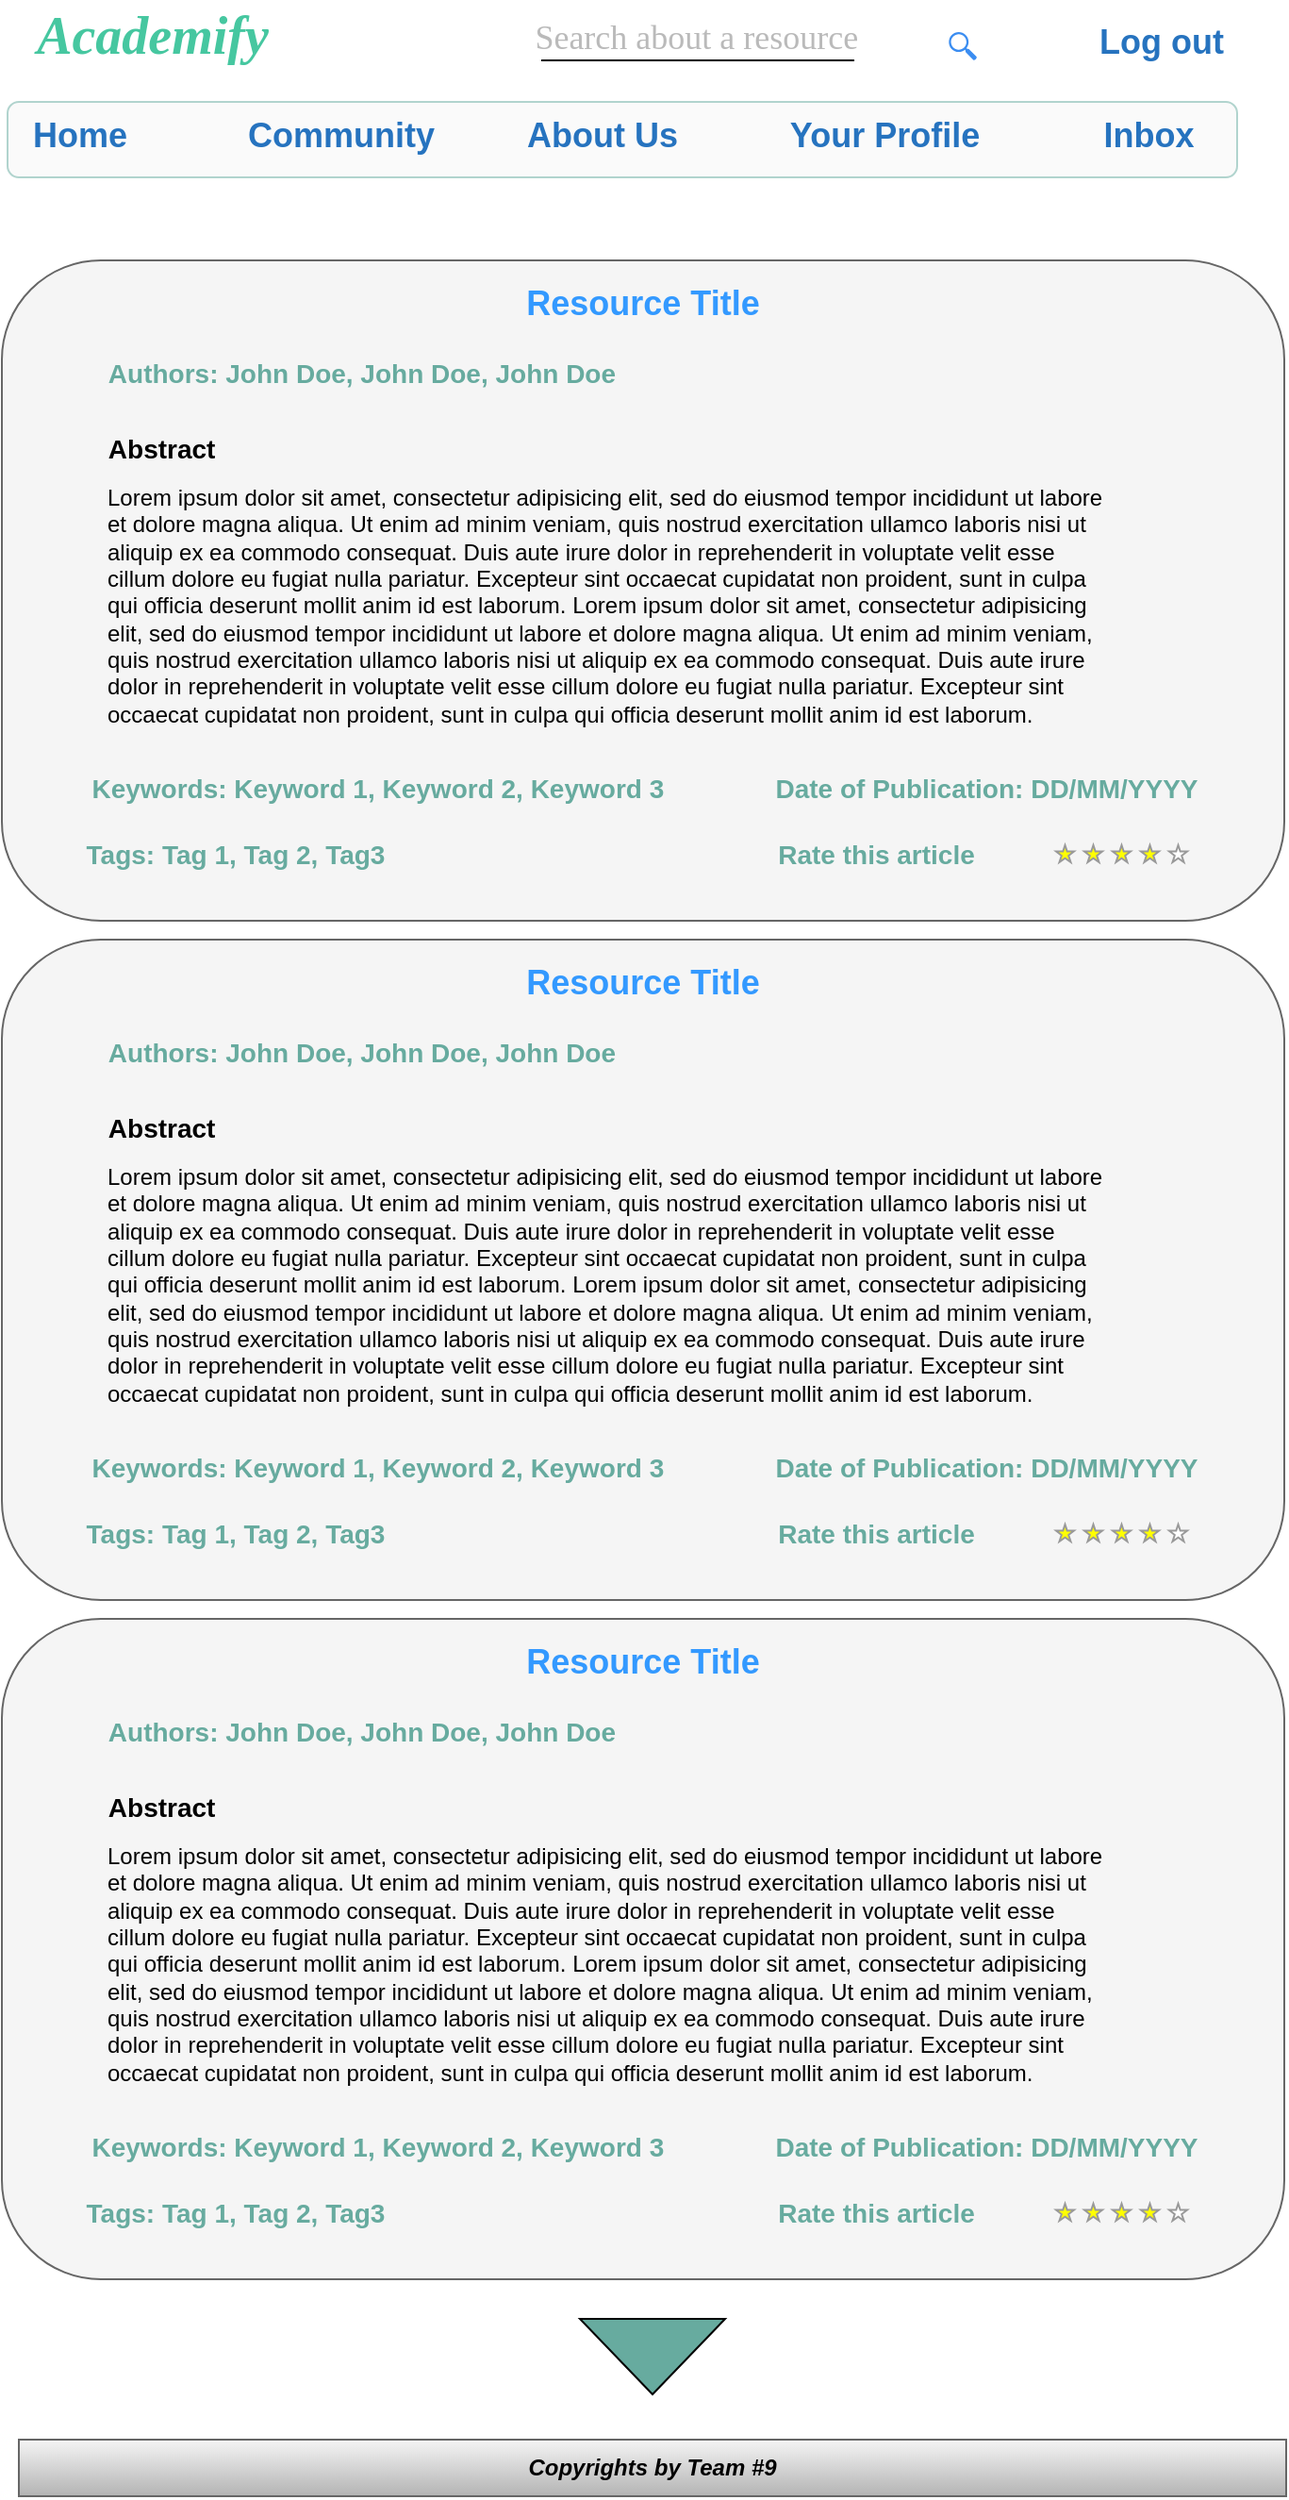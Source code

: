 <mxfile version="21.1.5" type="github">
  <diagram name="Page-1" id="f1b7ffb7-ca1e-a977-7cf5-a751b3c06c05">
    <mxGraphModel dx="1036" dy="477" grid="0" gridSize="10" guides="1" tooltips="1" connect="1" arrows="1" fold="1" page="1" pageScale="1" pageWidth="827" pageHeight="729" background="#FFFFFF" math="0" shadow="0">
      <root>
        <mxCell id="0" />
        <mxCell id="1" parent="0" />
        <mxCell id="cVJXGdQeSUcvY2u7gv_X-103" value="" style="rounded=1;whiteSpace=wrap;html=1;fillColor=#f5f5f5;strokeColor=#67AB9F;gradientColor=none;glass=0;shadow=0;opacity=50;" vertex="1" parent="1">
          <mxGeometry x="68" y="95" width="652" height="40" as="geometry" />
        </mxCell>
        <mxCell id="cVJXGdQeSUcvY2u7gv_X-80" value="" style="rounded=1;labelBackgroundColor=none;labelBorderColor=none;noLabel=1;whiteSpace=wrap;html=1;glass=0;fillColor=#f5f5f5;strokeColor=#666666;fontColor=#333333;" vertex="1" parent="1">
          <mxGeometry x="65" y="179" width="680" height="350" as="geometry" />
        </mxCell>
        <mxCell id="2" value="Academify" style="text;spacingTop=-5;fontSize=28;fontStyle=3;align=center;horizontal=1;verticalAlign=middle;fontFamily=Georgia;fontColor=#46C7A0;" parent="1" vertex="1">
          <mxGeometry x="65" y="41.25" width="160" height="35" as="geometry" />
        </mxCell>
        <mxCell id="5" value="Home" style="text;spacingTop=-5;fontStyle=1;align=center;fontSize=18;fontColor=#2673BF;" parent="1" vertex="1">
          <mxGeometry x="83" y="100" width="47" height="30" as="geometry" />
        </mxCell>
        <mxCell id="6" value="Inbox" style="text;spacingTop=-5;align=center;fontStyle=1;fontSize=18;fontColor=#2673BF;" parent="1" vertex="1">
          <mxGeometry x="643.25" y="100" width="60" height="30" as="geometry" />
        </mxCell>
        <mxCell id="8" value="Abstract" style="text;spacingTop=-5;fontSize=14;fontStyle=1" parent="1" vertex="1">
          <mxGeometry x="119.42" y="269" width="91" height="30" as="geometry" />
        </mxCell>
        <mxCell id="9" value="Lorem ipsum dolor sit amet, consectetur adipisicing elit, sed do eiusmod tempor incididunt ut labore et dolore magna aliqua. Ut enim ad minim veniam, quis nostrud exercitation ullamco laboris nisi ut aliquip ex ea commodo consequat. Duis aute irure dolor in reprehenderit in voluptate velit esse cillum dolore eu fugiat nulla pariatur. Excepteur sint occaecat cupidatat non proident, sunt in culpa qui officia deserunt mollit anim id est laborum. Lorem ipsum dolor sit amet, consectetur adipisicing elit, sed do eiusmod tempor incididunt ut labore et dolore magna aliqua. Ut enim ad minim veniam, quis nostrud exercitation ullamco laboris nisi ut aliquip ex ea commodo consequat. Duis aute irure dolor in reprehenderit in voluptate velit esse cillum dolore eu fugiat nulla pariatur. Excepteur sint occaecat cupidatat non proident, sunt in culpa qui officia deserunt mollit anim id est laborum." style="text;spacingTop=-5;align=left;verticalAlign=middle;whiteSpace=wrap;" parent="1" vertex="1">
          <mxGeometry x="119.42" y="289" width="530" height="150" as="geometry" />
        </mxCell>
        <mxCell id="11" value="Log out" style="text;spacingTop=-5;align=center;fontStyle=1;fontSize=18;fontColor=#2673BF;" parent="1" vertex="1">
          <mxGeometry x="640" y="50.5" width="80" height="30" as="geometry" />
        </mxCell>
        <mxCell id="37" value="" style="verticalLabelPosition=bottom;verticalAlign=top;strokeWidth=1;shape=mxgraph.mockup.misc.rating;strokeColor=#999999;fillColor=#ffff00;emptyFillColor=#ffffff;grade=4;ratingScale=5;ratingStyle=star;fontSize=14;" parent="1" vertex="1">
          <mxGeometry x="624.0" y="489" width="67.5" height="10" as="geometry" />
        </mxCell>
        <mxCell id="38" value="Rate this article" style="text;spacingTop=-5;fontSize=14;align=center;fontColor=#67AB9F;fontStyle=1" parent="1" vertex="1">
          <mxGeometry x="473.25" y="484" width="111" height="20" as="geometry" />
        </mxCell>
        <mxCell id="47" value="Keywords: Keyword 1, Keyword 2, Keyword 3" style="text;spacingTop=-5;fontSize=14;align=center;fontColor=#67AB9F;fontStyle=1" parent="1" vertex="1">
          <mxGeometry x="119.42" y="449" width="290" height="20" as="geometry" />
        </mxCell>
        <mxCell id="cVJXGdQeSUcvY2u7gv_X-63" value="Search about a resource" style="text;spacingTop=-5;align=center;fontStyle=0;fontSize=18;fontColor=#B3B3B3;textOpacity=90;fontFamily=Times New Roman;" vertex="1" parent="1">
          <mxGeometry x="307.15" y="48" width="252.5" height="27.5" as="geometry" />
        </mxCell>
        <mxCell id="cVJXGdQeSUcvY2u7gv_X-66" value="Your Profile" style="text;spacingTop=-5;align=center;fontStyle=1;fontSize=18;fontColor=#2673BF;" vertex="1" parent="1">
          <mxGeometry x="473.25" y="100" width="120" height="30" as="geometry" />
        </mxCell>
        <mxCell id="cVJXGdQeSUcvY2u7gv_X-67" value="Community" style="text;spacingTop=-5;align=center;fontStyle=1;fontSize=18;fontColor=#2673BF;" vertex="1" parent="1">
          <mxGeometry x="180" y="100" width="130" height="30" as="geometry" />
        </mxCell>
        <mxCell id="cVJXGdQeSUcvY2u7gv_X-68" value="About Us" style="text;spacingTop=-5;align=center;fontStyle=1;fontSize=18;fontColor=#2673BF;" vertex="1" parent="1">
          <mxGeometry x="318.5" y="100" width="130" height="30" as="geometry" />
        </mxCell>
        <mxCell id="cVJXGdQeSUcvY2u7gv_X-69" value="" style="line;strokeWidth=1;fontStyle=1" vertex="1" parent="1">
          <mxGeometry x="351" y="68" width="166" height="10" as="geometry" />
        </mxCell>
        <mxCell id="cVJXGdQeSUcvY2u7gv_X-70" value="" style="sketch=0;html=1;aspect=fixed;strokeColor=none;shadow=0;fillColor=#3B8DF1;verticalAlign=top;labelPosition=center;verticalLabelPosition=bottom;shape=mxgraph.gcp2.search" vertex="1" parent="1">
          <mxGeometry x="567.15" y="58" width="14.85" height="15" as="geometry" />
        </mxCell>
        <mxCell id="cVJXGdQeSUcvY2u7gv_X-75" value="Resource Title" style="text;spacingTop=-5;fontSize=18;fontStyle=1;align=center;fontColor=#3399FF;" vertex="1" parent="1">
          <mxGeometry x="340" y="189" width="130" height="30" as="geometry" />
        </mxCell>
        <mxCell id="cVJXGdQeSUcvY2u7gv_X-78" value="Authors: John Doe, John Doe, John Doe" style="text;spacingTop=-5;fontSize=14;fontStyle=1;fontColor=#67AB9F;" vertex="1" parent="1">
          <mxGeometry x="119.42" y="229" width="280.58" height="20" as="geometry" />
        </mxCell>
        <mxCell id="cVJXGdQeSUcvY2u7gv_X-79" value="Date of Publication: DD/MM/YYYY" style="text;spacingTop=-5;fontSize=14;fontStyle=1;fontColor=#67AB9F;" vertex="1" parent="1">
          <mxGeometry x="473.25" y="449" width="230" height="20" as="geometry" />
        </mxCell>
        <mxCell id="cVJXGdQeSUcvY2u7gv_X-81" value="Tags: Tag 1, Tag 2, Tag3" style="text;spacingTop=-5;fontSize=14;align=center;fontColor=#67AB9F;fontStyle=1" vertex="1" parent="1">
          <mxGeometry x="108" y="484" width="162" height="20" as="geometry" />
        </mxCell>
        <mxCell id="cVJXGdQeSUcvY2u7gv_X-82" value="" style="rounded=1;labelBackgroundColor=#660033;labelBorderColor=#FFFF00;noLabel=1;whiteSpace=wrap;html=1;shadow=0;glass=0;fillColor=#f5f5f5;strokeColor=#666666;fontColor=#333333;" vertex="1" parent="1">
          <mxGeometry x="65" y="539" width="680" height="350" as="geometry" />
        </mxCell>
        <mxCell id="cVJXGdQeSUcvY2u7gv_X-83" value="Abstract" style="text;spacingTop=-5;fontSize=14;fontStyle=1" vertex="1" parent="1">
          <mxGeometry x="119.42" y="629" width="91" height="30" as="geometry" />
        </mxCell>
        <mxCell id="cVJXGdQeSUcvY2u7gv_X-84" value="Lorem ipsum dolor sit amet, consectetur adipisicing elit, sed do eiusmod tempor incididunt ut labore et dolore magna aliqua. Ut enim ad minim veniam, quis nostrud exercitation ullamco laboris nisi ut aliquip ex ea commodo consequat. Duis aute irure dolor in reprehenderit in voluptate velit esse cillum dolore eu fugiat nulla pariatur. Excepteur sint occaecat cupidatat non proident, sunt in culpa qui officia deserunt mollit anim id est laborum. Lorem ipsum dolor sit amet, consectetur adipisicing elit, sed do eiusmod tempor incididunt ut labore et dolore magna aliqua. Ut enim ad minim veniam, quis nostrud exercitation ullamco laboris nisi ut aliquip ex ea commodo consequat. Duis aute irure dolor in reprehenderit in voluptate velit esse cillum dolore eu fugiat nulla pariatur. Excepteur sint occaecat cupidatat non proident, sunt in culpa qui officia deserunt mollit anim id est laborum." style="text;spacingTop=-5;align=left;verticalAlign=middle;whiteSpace=wrap;" vertex="1" parent="1">
          <mxGeometry x="119.42" y="649" width="530" height="150" as="geometry" />
        </mxCell>
        <mxCell id="cVJXGdQeSUcvY2u7gv_X-85" value="" style="verticalLabelPosition=bottom;verticalAlign=top;strokeWidth=1;shape=mxgraph.mockup.misc.rating;strokeColor=#999999;fillColor=#ffff00;emptyFillColor=#ffffff;grade=4;ratingScale=5;ratingStyle=star;fontSize=14;" vertex="1" parent="1">
          <mxGeometry x="624.0" y="849" width="67.5" height="10" as="geometry" />
        </mxCell>
        <mxCell id="cVJXGdQeSUcvY2u7gv_X-86" value="Rate this article" style="text;spacingTop=-5;fontSize=14;align=center;fontColor=#67AB9F;fontStyle=1" vertex="1" parent="1">
          <mxGeometry x="473.25" y="844" width="111" height="20" as="geometry" />
        </mxCell>
        <mxCell id="cVJXGdQeSUcvY2u7gv_X-87" value="Keywords: Keyword 1, Keyword 2, Keyword 3" style="text;spacingTop=-5;fontSize=14;align=center;fontColor=#67AB9F;fontStyle=1" vertex="1" parent="1">
          <mxGeometry x="119.42" y="809" width="290" height="20" as="geometry" />
        </mxCell>
        <mxCell id="cVJXGdQeSUcvY2u7gv_X-88" value="Resource Title" style="text;spacingTop=-5;fontSize=18;fontStyle=1;align=center;fontColor=#3399FF;" vertex="1" parent="1">
          <mxGeometry x="340" y="549" width="130" height="30" as="geometry" />
        </mxCell>
        <mxCell id="cVJXGdQeSUcvY2u7gv_X-89" value="Authors: John Doe, John Doe, John Doe" style="text;spacingTop=-5;fontSize=14;fontStyle=1;fontColor=#67AB9F;" vertex="1" parent="1">
          <mxGeometry x="119.42" y="589" width="280.58" height="20" as="geometry" />
        </mxCell>
        <mxCell id="cVJXGdQeSUcvY2u7gv_X-90" value="Date of Publication: DD/MM/YYYY" style="text;spacingTop=-5;fontSize=14;fontStyle=1;fontColor=#67AB9F;" vertex="1" parent="1">
          <mxGeometry x="473.25" y="809" width="230" height="20" as="geometry" />
        </mxCell>
        <mxCell id="cVJXGdQeSUcvY2u7gv_X-91" value="Tags: Tag 1, Tag 2, Tag3" style="text;spacingTop=-5;fontSize=14;align=center;fontColor=#67AB9F;fontStyle=1" vertex="1" parent="1">
          <mxGeometry x="108" y="844" width="162" height="20" as="geometry" />
        </mxCell>
        <mxCell id="cVJXGdQeSUcvY2u7gv_X-92" value="" style="triangle;whiteSpace=wrap;html=1;direction=south;fontColor=none;noLabel=1;labelBackgroundColor=none;fillColor=#67AB9F;" vertex="1" parent="1">
          <mxGeometry x="371.5" y="1270" width="77" height="40" as="geometry" />
        </mxCell>
        <mxCell id="cVJXGdQeSUcvY2u7gv_X-93" value="" style="rounded=1;labelBackgroundColor=#660033;labelBorderColor=#FFFF00;noLabel=1;whiteSpace=wrap;html=1;glass=0;fillColor=#f5f5f5;strokeColor=#666666;fontColor=#333333;" vertex="1" parent="1">
          <mxGeometry x="65" y="899" width="680" height="350" as="geometry" />
        </mxCell>
        <mxCell id="cVJXGdQeSUcvY2u7gv_X-94" value="Abstract" style="text;spacingTop=-5;fontSize=14;fontStyle=1" vertex="1" parent="1">
          <mxGeometry x="119.42" y="989" width="91" height="30" as="geometry" />
        </mxCell>
        <mxCell id="cVJXGdQeSUcvY2u7gv_X-95" value="Lorem ipsum dolor sit amet, consectetur adipisicing elit, sed do eiusmod tempor incididunt ut labore et dolore magna aliqua. Ut enim ad minim veniam, quis nostrud exercitation ullamco laboris nisi ut aliquip ex ea commodo consequat. Duis aute irure dolor in reprehenderit in voluptate velit esse cillum dolore eu fugiat nulla pariatur. Excepteur sint occaecat cupidatat non proident, sunt in culpa qui officia deserunt mollit anim id est laborum. Lorem ipsum dolor sit amet, consectetur adipisicing elit, sed do eiusmod tempor incididunt ut labore et dolore magna aliqua. Ut enim ad minim veniam, quis nostrud exercitation ullamco laboris nisi ut aliquip ex ea commodo consequat. Duis aute irure dolor in reprehenderit in voluptate velit esse cillum dolore eu fugiat nulla pariatur. Excepteur sint occaecat cupidatat non proident, sunt in culpa qui officia deserunt mollit anim id est laborum." style="text;spacingTop=-5;align=left;verticalAlign=middle;whiteSpace=wrap;" vertex="1" parent="1">
          <mxGeometry x="119.42" y="1009" width="530" height="150" as="geometry" />
        </mxCell>
        <mxCell id="cVJXGdQeSUcvY2u7gv_X-96" value="" style="verticalLabelPosition=bottom;verticalAlign=top;strokeWidth=1;shape=mxgraph.mockup.misc.rating;strokeColor=#999999;fillColor=#ffff00;emptyFillColor=#ffffff;grade=4;ratingScale=5;ratingStyle=star;fontSize=14;" vertex="1" parent="1">
          <mxGeometry x="624.0" y="1209" width="67.5" height="10" as="geometry" />
        </mxCell>
        <mxCell id="cVJXGdQeSUcvY2u7gv_X-97" value="Rate this article" style="text;spacingTop=-5;fontSize=14;align=center;fontColor=#67AB9F;fontStyle=1" vertex="1" parent="1">
          <mxGeometry x="473.25" y="1204" width="111" height="20" as="geometry" />
        </mxCell>
        <mxCell id="cVJXGdQeSUcvY2u7gv_X-98" value="Keywords: Keyword 1, Keyword 2, Keyword 3" style="text;spacingTop=-5;fontSize=14;align=center;fontColor=#67AB9F;fontStyle=1" vertex="1" parent="1">
          <mxGeometry x="119.42" y="1169" width="290" height="20" as="geometry" />
        </mxCell>
        <mxCell id="cVJXGdQeSUcvY2u7gv_X-99" value="Resource Title" style="text;spacingTop=-5;fontSize=18;fontStyle=1;align=center;fontColor=#3399FF;" vertex="1" parent="1">
          <mxGeometry x="340" y="909" width="130" height="30" as="geometry" />
        </mxCell>
        <mxCell id="cVJXGdQeSUcvY2u7gv_X-100" value="Authors: John Doe, John Doe, John Doe" style="text;spacingTop=-5;fontSize=14;fontStyle=1;fontColor=#67AB9F;" vertex="1" parent="1">
          <mxGeometry x="119.42" y="949" width="280.58" height="20" as="geometry" />
        </mxCell>
        <mxCell id="cVJXGdQeSUcvY2u7gv_X-101" value="Date of Publication: DD/MM/YYYY" style="text;spacingTop=-5;fontSize=14;fontStyle=1;fontColor=#67AB9F;" vertex="1" parent="1">
          <mxGeometry x="473.25" y="1169" width="230" height="20" as="geometry" />
        </mxCell>
        <mxCell id="cVJXGdQeSUcvY2u7gv_X-102" value="Tags: Tag 1, Tag 2, Tag3" style="text;spacingTop=-5;fontSize=14;align=center;fontColor=#67AB9F;fontStyle=1" vertex="1" parent="1">
          <mxGeometry x="108" y="1204" width="162" height="20" as="geometry" />
        </mxCell>
        <mxCell id="cVJXGdQeSUcvY2u7gv_X-105" value="&lt;b&gt;&lt;i&gt;Copyrights by Team #9&lt;/i&gt;&lt;/b&gt;" style="rounded=0;whiteSpace=wrap;html=1;fillColor=#f5f5f5;gradientColor=#b3b3b3;strokeColor=#666666;" vertex="1" parent="1">
          <mxGeometry x="74" y="1334" width="672" height="30" as="geometry" />
        </mxCell>
      </root>
    </mxGraphModel>
  </diagram>
</mxfile>

